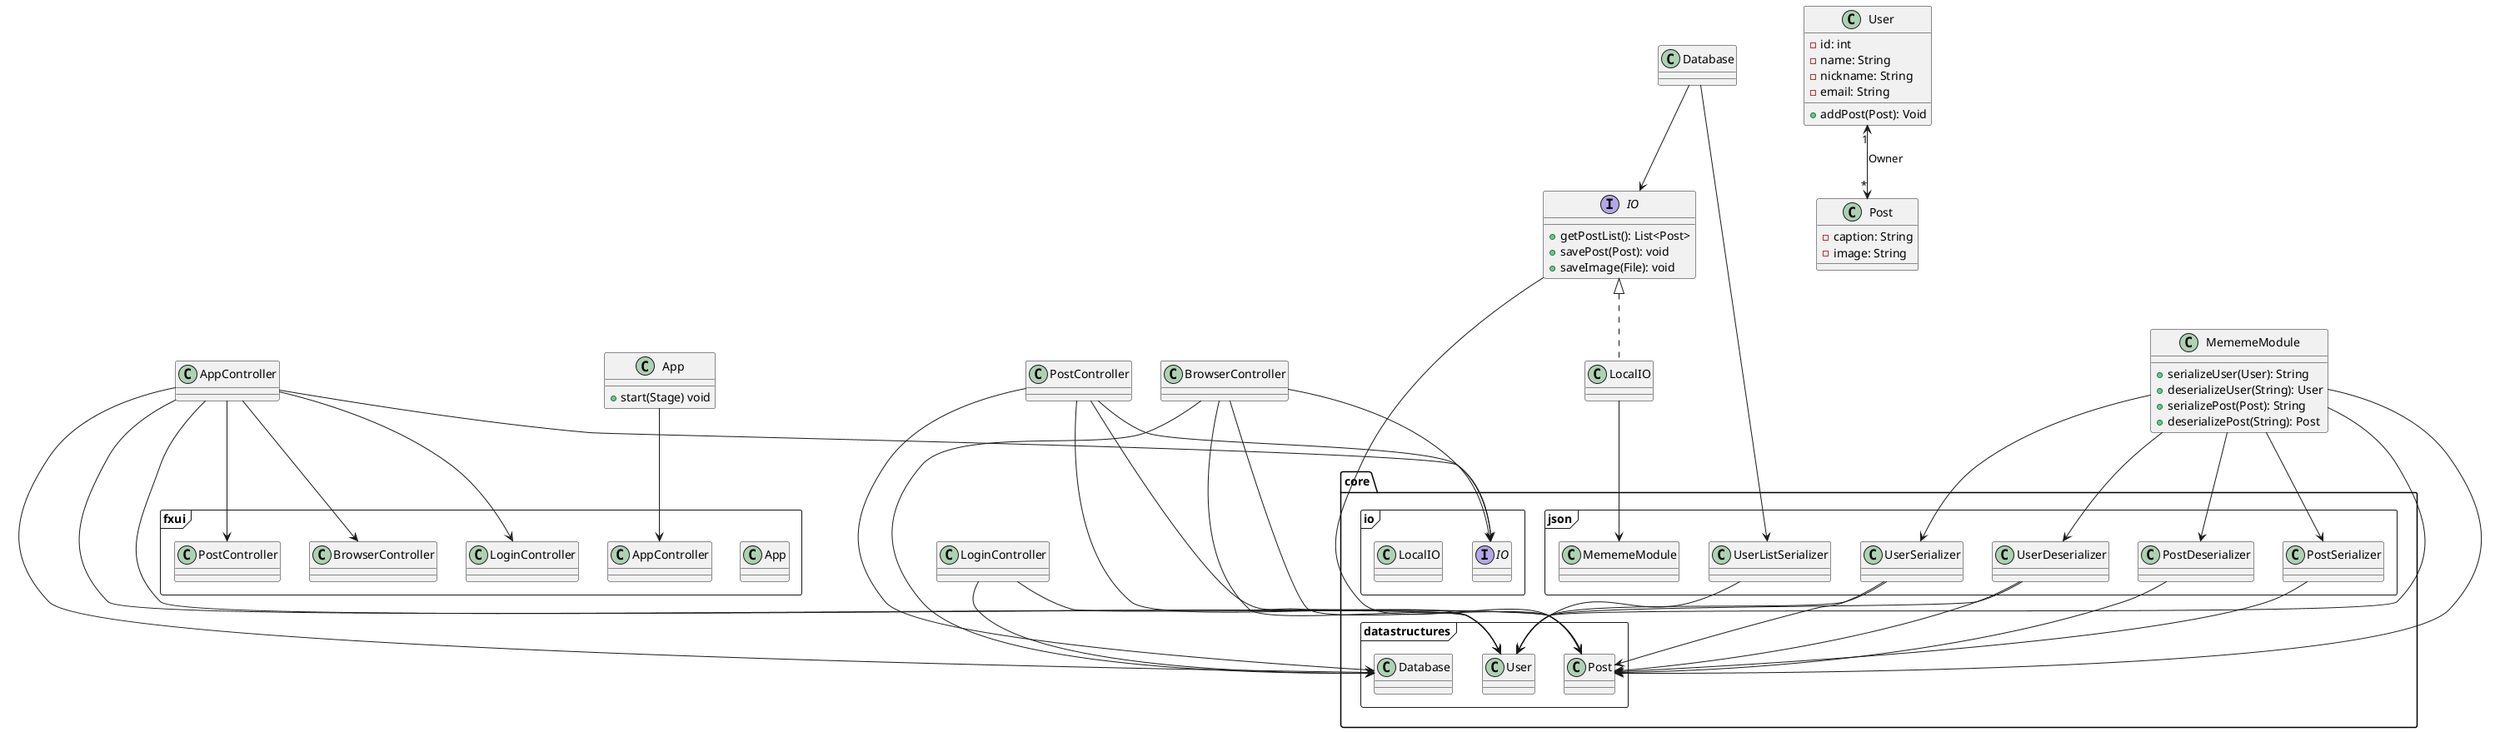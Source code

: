 @startuml

package fxui <<Frame>> {
    class App
    class AppController
    class PostController
    class BrowserController
    class LoginController
}

package core.io <<Frame>> {
    interface IO
    class LocalIO
}

package core.json <<Frame>> {
    class MememeModule
    class PostSerializer
    class PostDeserializer
    class UserSerializer
    class UserDeserializer
    class UserListSerializer
}

package core.datastructures <<Frame>> {
    class User
    class Post
    class Database
}

class App {
    + start(Stage) void
}

App --> AppController

class AppController {
}

AppController --> PostController

class PostController {
}

AppController --> BrowserController

class BrowserController {
}

AppController --> LoginController

class LoginController {
}

AppController --> IO
PostController --> IO
BrowserController --> IO

interface IO {
    + getPostList(): List<Post>
    + savePost(Post): void
    + saveImage(File): void
}

class LocalIO implements IO
IO --> Post
LocalIO --> MememeModule

class MememeModule{
    + serializeUser(User): String
    + deserializeUser(String): User
    + serializePost(Post): String
    + deserializePost(String): Post
}

MememeModule --> User
MememeModule --> Post
MememeModule --> PostSerializer
MememeModule --> PostDeserializer
MememeModule --> UserSerializer
MememeModule --> UserDeserializer

UserListSerializer --> User
UserSerializer --> User
UserSerializer --> Post
UserDeserializer --> User
UserDeserializer --> Post
PostSerializer --> Post
PostDeserializer --> Post

AppController --> User
AppController --> Post
AppController --> Database
BrowserController --> User
BrowserController --> Post
BrowserController --> Database
LoginController --> User
LoginController --> Database
PostController --> User
PostController --> Post
PostController --> Database

class User {
    - id: int
    - name: String
    - nickname: String
    - email: String
    + addPost(Post): Void
}

class Post {
    - caption: String
    - image: String
}

class Database {
}

User "1" <--> "*" Post : Owner
Database --> IO
Database --> UserListSerializer

@enduml
